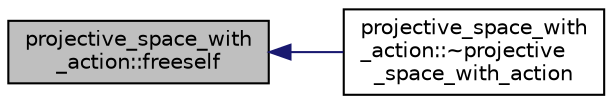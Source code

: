 digraph "projective_space_with_action::freeself"
{
  edge [fontname="Helvetica",fontsize="10",labelfontname="Helvetica",labelfontsize="10"];
  node [fontname="Helvetica",fontsize="10",shape=record];
  rankdir="LR";
  Node9 [label="projective_space_with\l_action::freeself",height=0.2,width=0.4,color="black", fillcolor="grey75", style="filled", fontcolor="black"];
  Node9 -> Node10 [dir="back",color="midnightblue",fontsize="10",style="solid",fontname="Helvetica"];
  Node10 [label="projective_space_with\l_action::~projective\l_space_with_action",height=0.2,width=0.4,color="black", fillcolor="white", style="filled",URL="$d5/d37/classprojective__space__with__action.html#af7d944126c94da25c8c348cc5921099f"];
}
